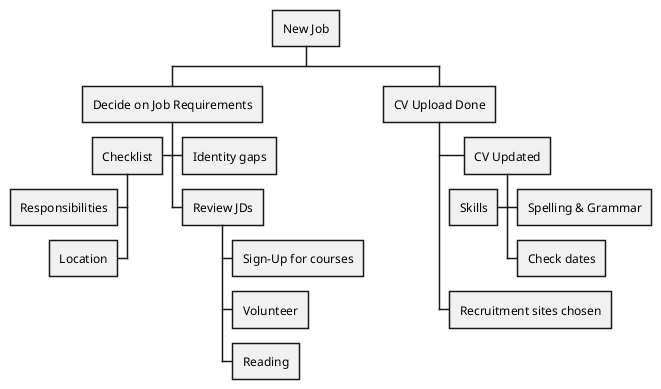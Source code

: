 @startwbs
+ New Job
++ Decide on Job Requirements
+++ Identity gaps
+++ Review JDs
++++ Sign-Up for courses
++++ Volunteer
++++ Reading
++- Checklist
+++- Responsibilities
+++- Location

++ CV Upload Done
+++ CV Updated
++++ Spelling & Grammar
++++ Check dates
---- Skills
+++ Recruitment sites chosen
@endwbs